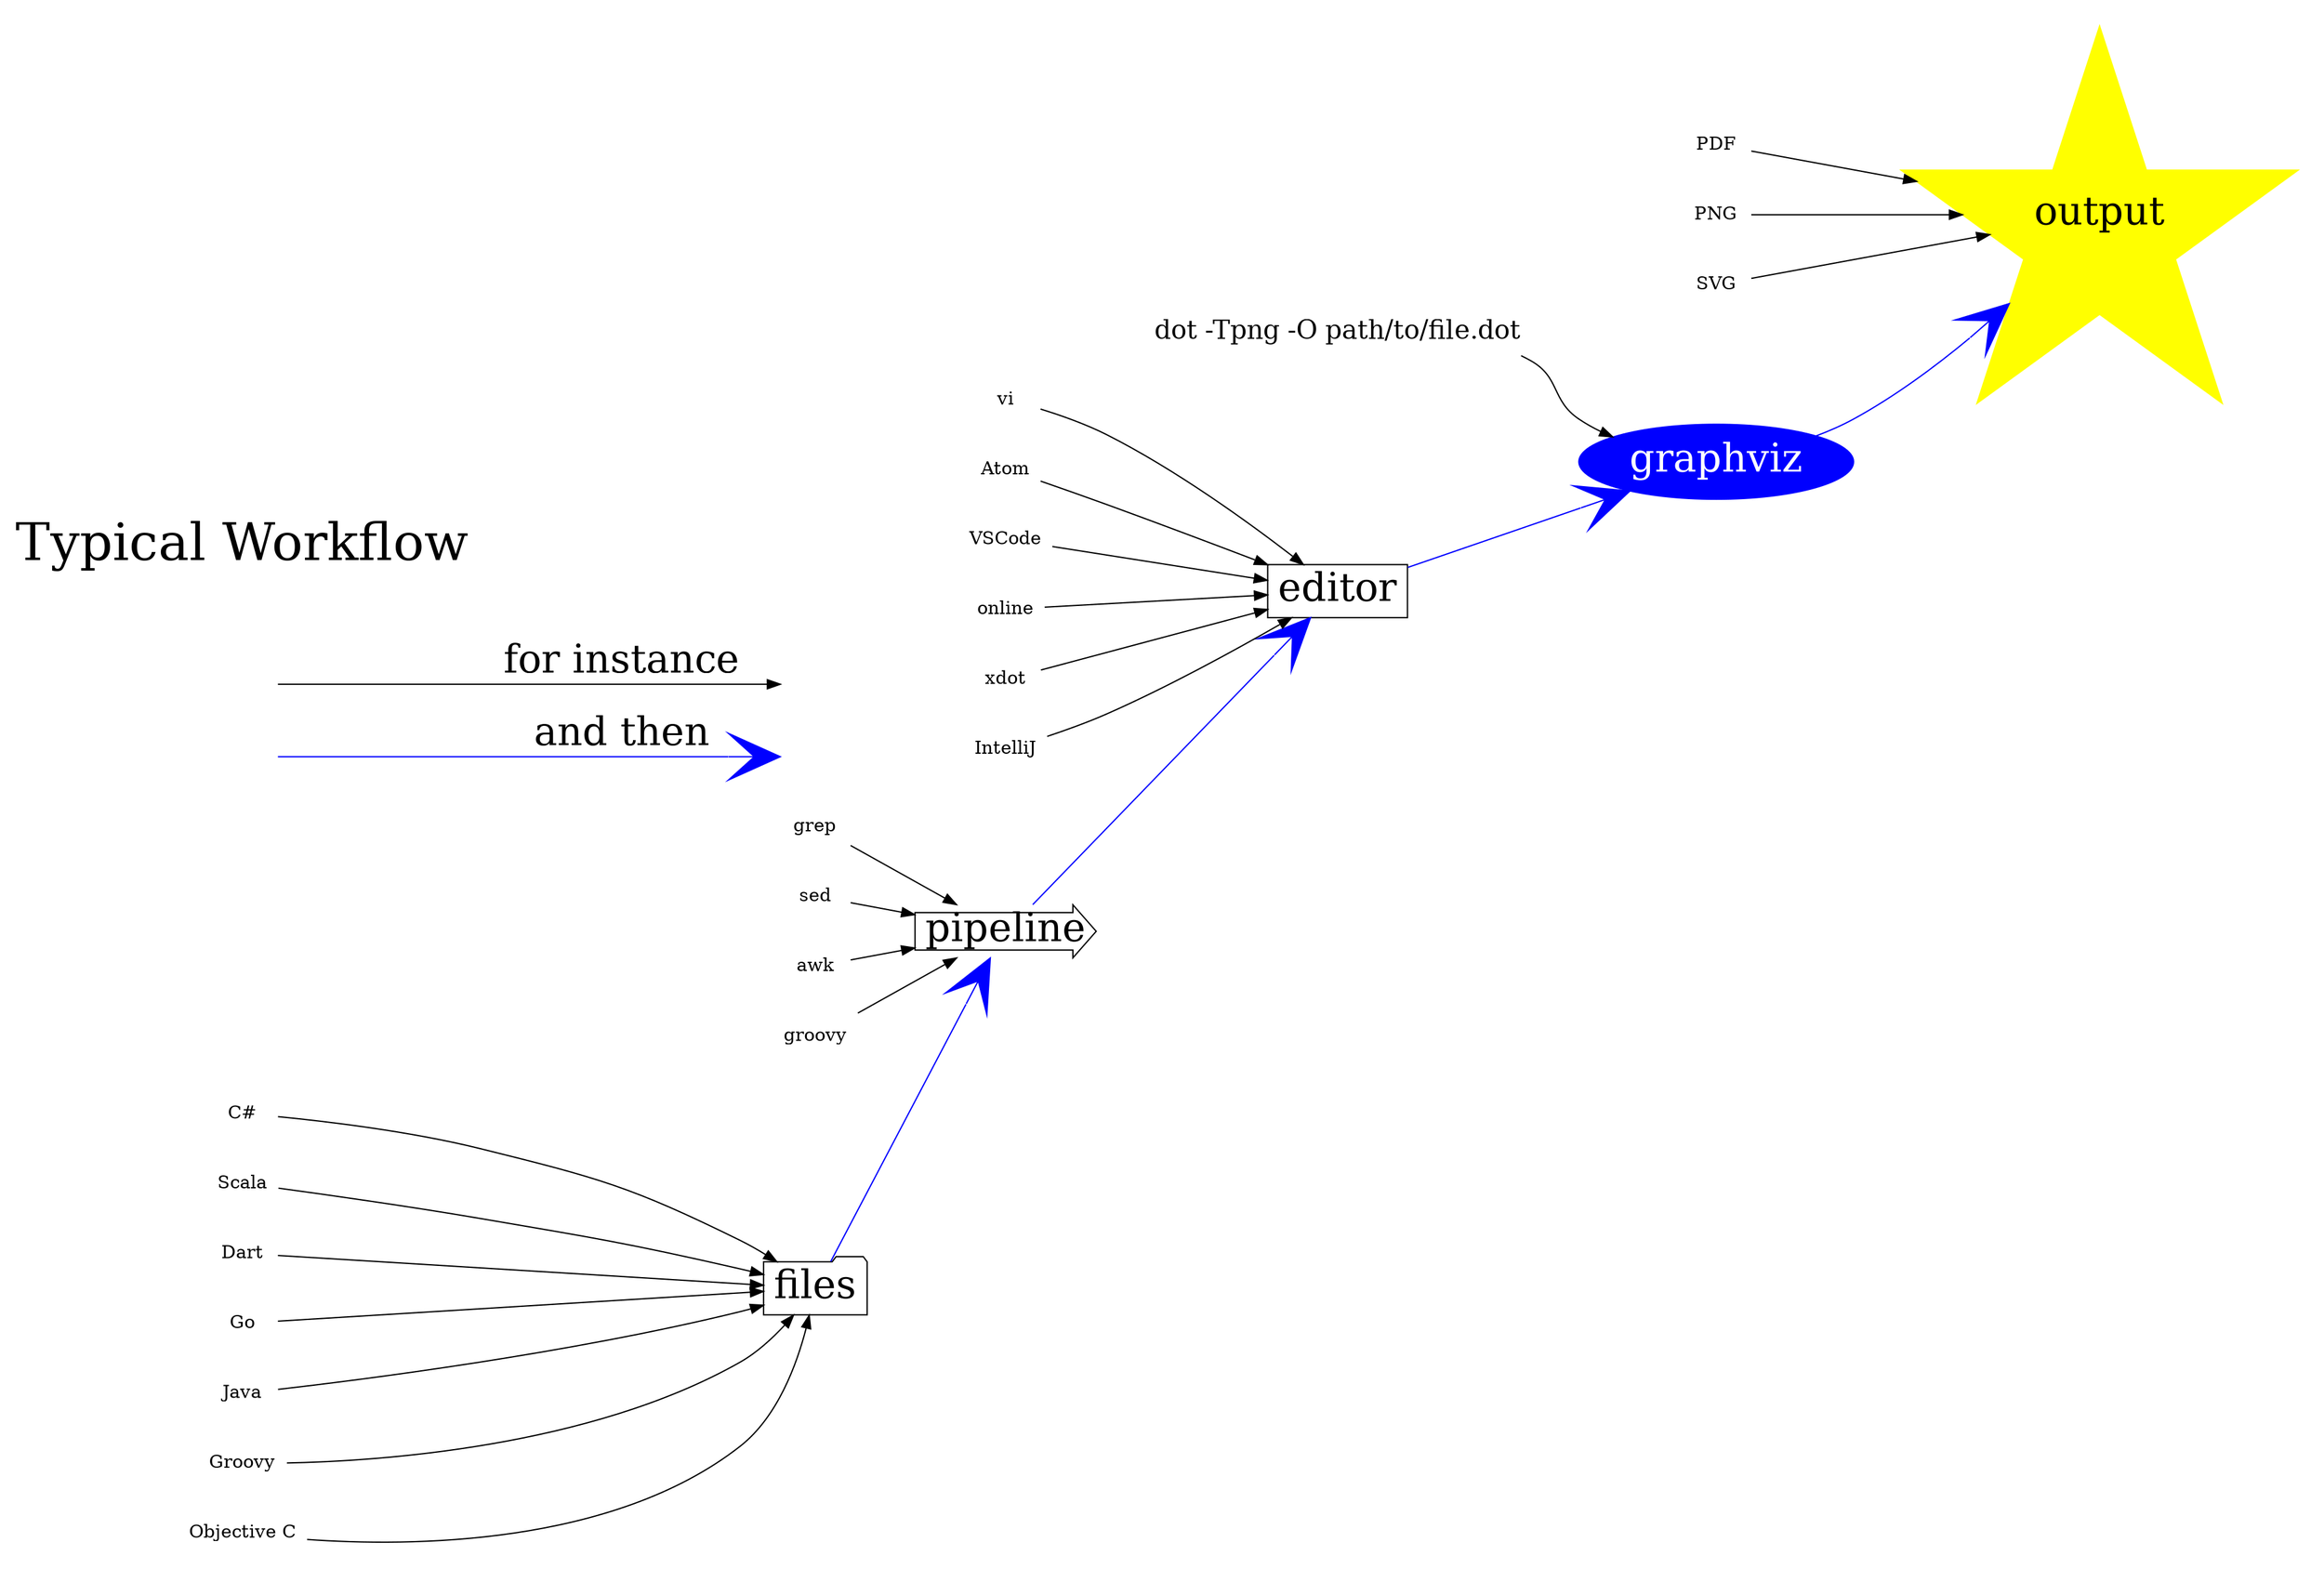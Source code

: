 digraph G {

rankdir=LR

files -> pipeline -> editor -> graphviz -> output [color=blue arrowsize=4 arrowhead=vee]

before [shape=none label=""]
after [shape=none label=""]
before->after [label="and then" fontsize=30 color=blue arrowsize=4 arrowhead=vee]

{ "C#" Scala, Dart, Go, Java, Groovy, "Objective C"} -> files
{ grep, sed, awk, groovy} -> pipeline
{ vi, Atom, VSCode, online, xdot, IntelliJ } ->editor
{ PDF, PNG, SVG } -> output

 member [shape=none label=""]
 set [shape=none label=""]
 member->set [label="for instance" fontsize=30]

 subgraph cluster_languages {
   style="invis"
   "C#" [shape=none]
   "Scala" [shape=none]
   "Dart" [shape=none]
   "Go" [shape=none]
   "Java" [shape=none]
   "Groovy" [shape=none]
   "Objective C" [shape=none]
   files [shape=folder fontsize=30]
 }

 subgraph cluster_pipeline {
   style="invis"
   grep [shape=none]
    awk [shape=none]
    sed [shape=none]
   groovy [shape=none]
   pipeline [shape=rarrow fontsize=30]
 }

subgraph cluster_editor {
 style="invis"
 IntelliJ [shape=none]
 Atom     [shape=none]
 VSCode   [shape=none]
 vi       [shape=none]
 online   [shape=none]
 xdot     [shape=none]
 editor   [shape=box fontsize=30]
}

 subgraph cluster_output {
   style="invis"
   PDF [shape=none]
   PNG [shape=none]
   SVG [shape=none]
   output [shape=star style=filled color=yellow fontsize=30]
 }

 tldr -> graphviz
 tldr [shape=none fontsize=20 label="dot -Tpng -O path/to/file.dot"]
 graphviz [fontsize=30 style=filled color=blue fontcolor=white]

 "Typical Workflow
 "[shape=none fontsize=40]

}
